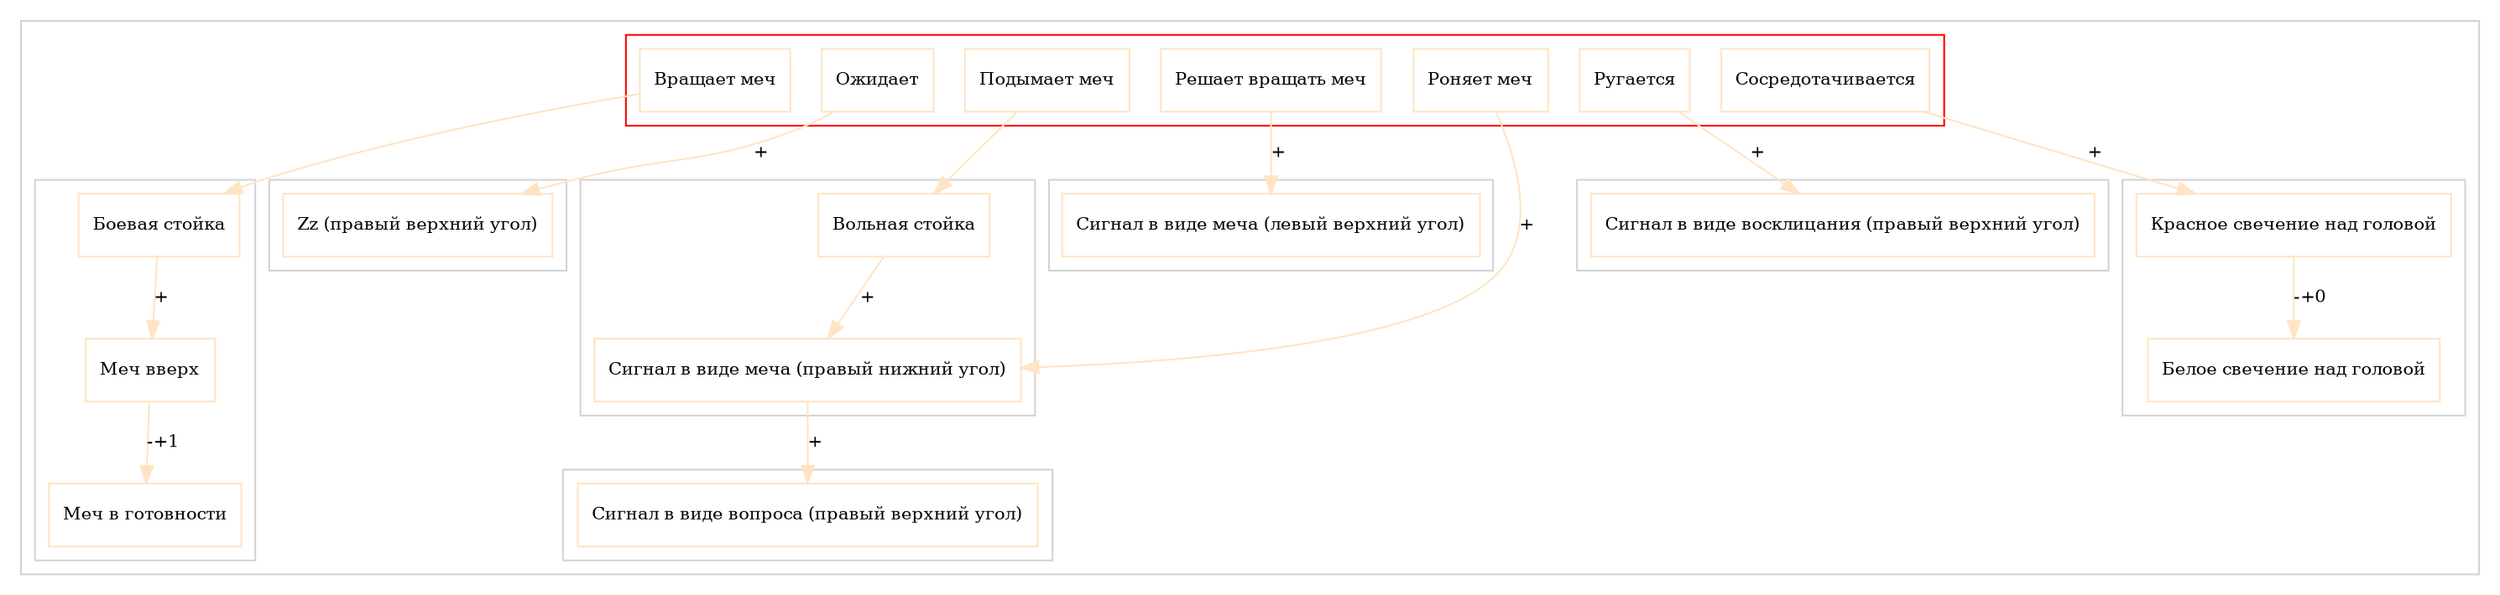 ﻿// Визуальные образы для действий этой стратегии воина.

// # По аналогии с world/image/visual.
digraph Visual {


color = "lightgrey";
concentrate = true;
//clusterrank = "global";
edge [ fontsize = 10 ];


// # Образы для события частично декларированы в world/image/visual/warrior.
// # Команды для управления образами
//     "+"  След. спрайт накладывается на текущий.
//     "-"  Пред. спрайт удаляется.
//     "n"  Перемещается на номер спрайта 'n' в тек. последовательности.
//   Пример: "-+1" Пред. спрайт удаляется, след. спрайт накладывается на
//   текущий, после - переходим на спрайт номер 1.
// # Если команда для спрайта не указана, спрайт рисуется на чистом холсте.
// # Спрайты в командах получают номер в порядке их определения. 0 - первый
//   спрайт.
// @todo Позволить задавать номера спрайтов явно.
subgraph clusterSprite {

    node [ shape = "box", color = "bisque", fontsize = 10 ];
    edge [ color = "bisque" ];

    subgraph clusterAction {
        color = "red";

        "Вращает меч";
        "Ожидает";
        "Подымает меч";
        "Решает вращать меч";
        "Роняет меч";
        "Ругается";
        "Сосредотачивается";
    }

    subgraph clusterActionA {
        "Вращает меч"   -> "Боевая стойка";
        "Боевая стойка" -> "Меч вверх"        [ label = "+" ];
        "Меч вверх"     -> "Меч в готовности" [ label = "-+1" ];
    }

    subgraph clusterActionB {
        "Ожидает" -> "Zz (правый верхний угол)" [ label = "+" ];
    }

    subgraph clusterActionC {
        "Подымает меч"   -> "Вольная стойка";
        "Вольная стойка" -> "Сигнал в виде меча (правый нижний угол)" [ label = "+" ];
    }

    subgraph clusterActionD {
        "Решает вращать меч" -> "Сигнал в виде меча (левый верхний угол)" [ label = "+" ];
    }

    subgraph clusterActionE {
        "Роняет меч" -> "Сигнал в виде меча (правый нижний угол)" [ label = "+" ];
        "Сигнал в виде меча (правый нижний угол)" ->
            "Сигнал в виде вопроса (правый верхний угол)" [ label = "+" ];
    }

    subgraph clusterActionF {
        "Ругается" -> "Сигнал в виде восклицания (правый верхний угол)" [ label = "+" ];
    }

    subgraph clusterActionG {
        "Сосредотачивается" -> "Красное свечение над головой" [ label = "+" ];
        "Красное свечение над головой" ->
            "Белое свечение над головой"   [ label = "-+0" ];
    }

} // subgraph clusterSprite


} // digraph Characteristic
